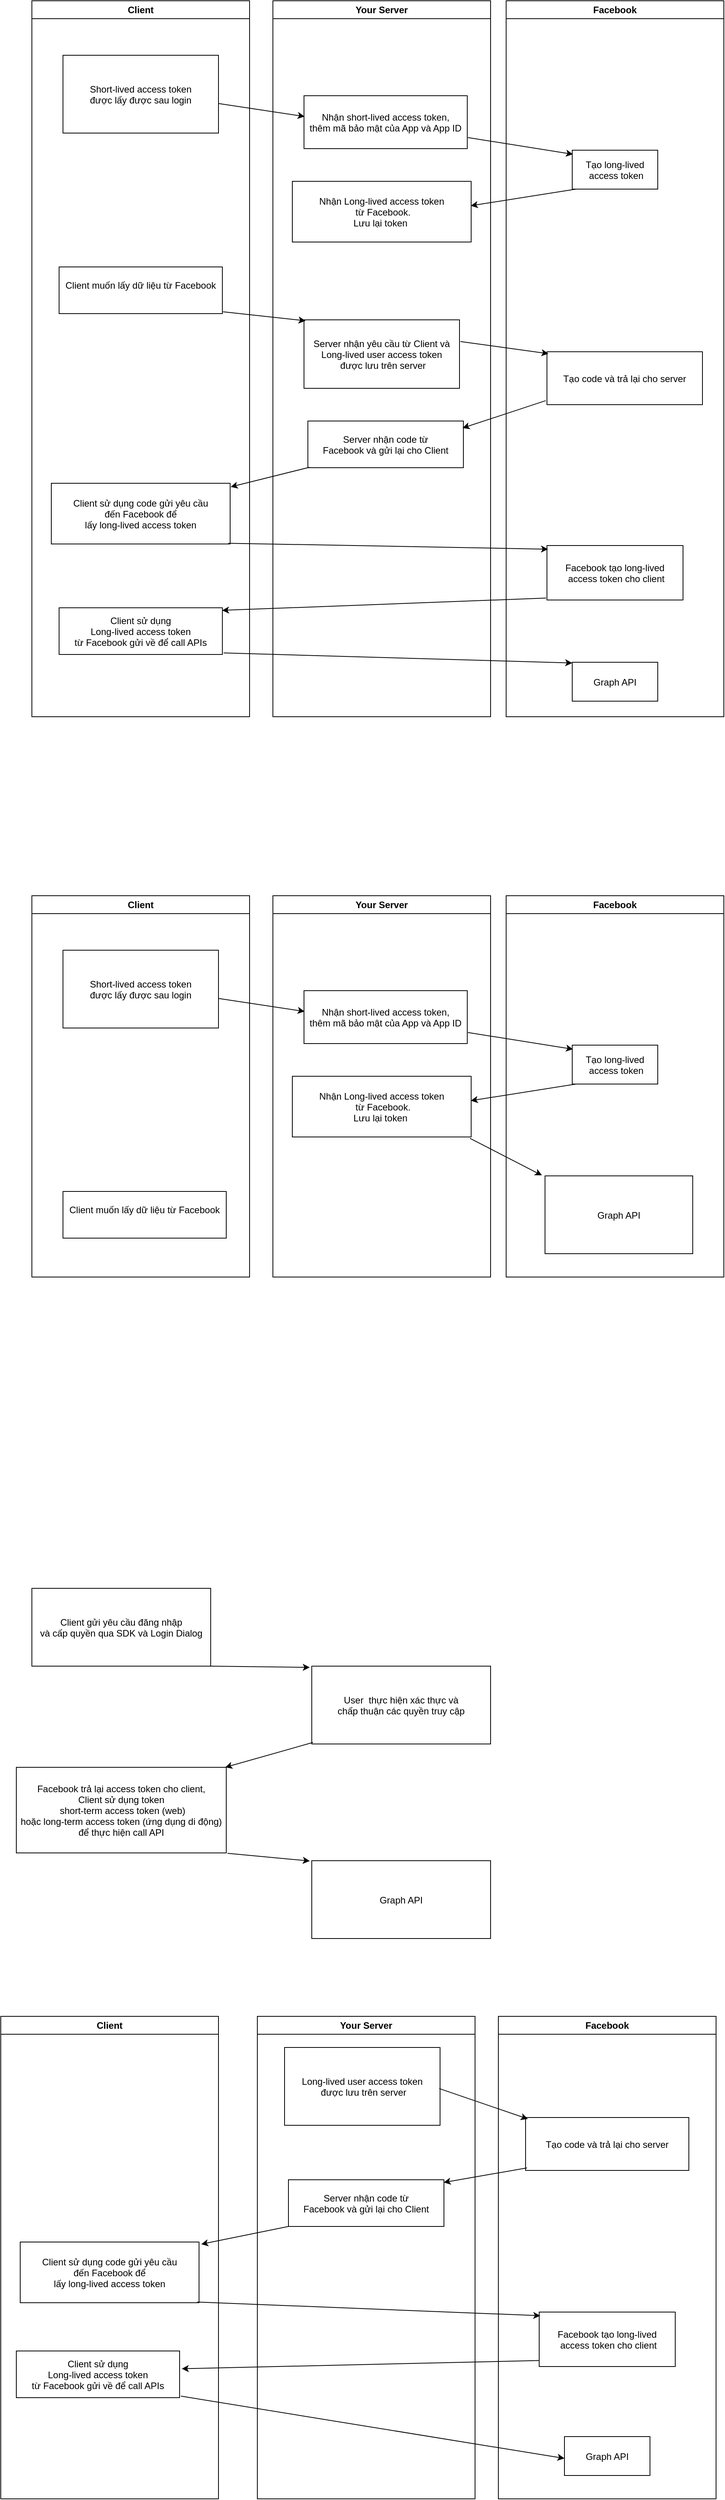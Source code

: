 <mxfile version="20.4.1" type="github">
  <diagram name="Page-1" id="e7e014a7-5840-1c2e-5031-d8a46d1fe8dd">
    <mxGraphModel dx="1896" dy="1093" grid="1" gridSize="10" guides="1" tooltips="1" connect="1" arrows="1" fold="1" page="1" pageScale="1" pageWidth="1169" pageHeight="826" background="none" math="0" shadow="0">
      <root>
        <mxCell id="0" />
        <mxCell id="1" parent="0" />
        <mxCell id="2" value="Client" style="swimlane;whiteSpace=wrap" parent="1" vertex="1">
          <mxGeometry x="130" y="170" width="280" height="920" as="geometry" />
        </mxCell>
        <mxCell id="7" value="Short-lived access token &#xa;được lấy được sau login" style="" parent="2" vertex="1">
          <mxGeometry x="40" y="70" width="200" height="100" as="geometry" />
        </mxCell>
        <mxCell id="9IyJoM5hvWDBEFWBTarM-41" value="" style="endArrow=classic;html=1;rounded=0;entryX=0.004;entryY=0.393;entryDx=0;entryDy=0;entryPerimeter=0;" edge="1" parent="2" target="15">
          <mxGeometry width="50" height="50" relative="1" as="geometry">
            <mxPoint x="240" y="132" as="sourcePoint" />
            <mxPoint x="370" y="172" as="targetPoint" />
          </mxGeometry>
        </mxCell>
        <mxCell id="16" value="Client muốn lấy dữ liệu từ Facebook&#xa;" style="" parent="2" vertex="1">
          <mxGeometry x="35" y="342" width="210" height="60" as="geometry" />
        </mxCell>
        <mxCell id="9IyJoM5hvWDBEFWBTarM-130" value="Client sử dụng code gửi yêu cầu &#xa;đến Facebook để&#xa; lấy long-lived access token " style="" vertex="1" parent="2">
          <mxGeometry x="25" y="620" width="230" height="78" as="geometry" />
        </mxCell>
        <mxCell id="9IyJoM5hvWDBEFWBTarM-129" value="Client sử dụng &#xa;Long-lived access token&#xa; từ Facebook gửi về để call APIs " style="" vertex="1" parent="2">
          <mxGeometry x="35" y="780" width="210" height="60" as="geometry" />
        </mxCell>
        <mxCell id="3" value="Your Server" style="swimlane;whiteSpace=wrap" parent="1" vertex="1">
          <mxGeometry x="440" y="170" width="280" height="920" as="geometry" />
        </mxCell>
        <mxCell id="15" value="Nhận short-lived access token, &#xa;thêm mã bảo mật của App và App ID" style="" parent="3" vertex="1">
          <mxGeometry x="40" y="122" width="210" height="68" as="geometry" />
        </mxCell>
        <mxCell id="18" value="Nhận Long-lived access token&#xa; từ Facebook.&#xa;Lưu lại token " style="" parent="3" vertex="1">
          <mxGeometry x="25" y="232" width="230" height="78" as="geometry" />
        </mxCell>
        <mxCell id="9IyJoM5hvWDBEFWBTarM-121" value="Server nhận yêu cầu từ Client và&#xa;Long-lived user access token&#xa; được lưu trên server" style="" vertex="1" parent="3">
          <mxGeometry x="40" y="410" width="200" height="88" as="geometry" />
        </mxCell>
        <mxCell id="9IyJoM5hvWDBEFWBTarM-128" value="Server nhận code từ &#xa;Facebook và gửi lại cho Client" style="" vertex="1" parent="3">
          <mxGeometry x="45" y="540" width="200" height="60" as="geometry" />
        </mxCell>
        <mxCell id="4" value="Facebook" style="swimlane;whiteSpace=wrap" parent="1" vertex="1">
          <mxGeometry x="740" y="170" width="280" height="920" as="geometry" />
        </mxCell>
        <mxCell id="30" value="Tạo long-lived&#xa; access token" style="" parent="4" vertex="1">
          <mxGeometry x="85" y="192" width="110" height="50" as="geometry" />
        </mxCell>
        <mxCell id="9IyJoM5hvWDBEFWBTarM-126" value="Tạo code và trả lại cho server" style="" vertex="1" parent="4">
          <mxGeometry x="52.5" y="451" width="200" height="68" as="geometry" />
        </mxCell>
        <mxCell id="9IyJoM5hvWDBEFWBTarM-131" value="Facebook tạo long-lived&#xa; access token cho client" style="" vertex="1" parent="4">
          <mxGeometry x="52.5" y="700" width="175" height="70" as="geometry" />
        </mxCell>
        <mxCell id="9IyJoM5hvWDBEFWBTarM-137" value="Graph API" style="" vertex="1" parent="4">
          <mxGeometry x="85" y="850" width="110" height="50" as="geometry" />
        </mxCell>
        <mxCell id="9IyJoM5hvWDBEFWBTarM-45" value="" style="endArrow=classic;html=1;rounded=0;exitX=0.045;exitY=1;exitDx=0;exitDy=0;exitPerimeter=0;entryX=0.998;entryY=0.402;entryDx=0;entryDy=0;entryPerimeter=0;" edge="1" parent="1" source="30" target="18">
          <mxGeometry width="50" height="50" relative="1" as="geometry">
            <mxPoint x="690.0" y="340" as="sourcePoint" />
            <mxPoint x="700" y="390" as="targetPoint" />
          </mxGeometry>
        </mxCell>
        <mxCell id="9IyJoM5hvWDBEFWBTarM-49" value="Client" style="swimlane;whiteSpace=wrap" vertex="1" parent="1">
          <mxGeometry x="90" y="2760" width="280" height="620" as="geometry" />
        </mxCell>
        <mxCell id="9IyJoM5hvWDBEFWBTarM-52" value="Client sử dụng &#xa;Long-lived access token&#xa; từ Facebook gửi về để call APIs " style="" vertex="1" parent="9IyJoM5hvWDBEFWBTarM-49">
          <mxGeometry x="20" y="430" width="210" height="60" as="geometry" />
        </mxCell>
        <mxCell id="9IyJoM5hvWDBEFWBTarM-55" value="Client sử dụng code gửi yêu cầu &#xa;đến Facebook để&#xa; lấy long-lived access token " style="" vertex="1" parent="9IyJoM5hvWDBEFWBTarM-49">
          <mxGeometry x="25" y="290" width="230" height="78" as="geometry" />
        </mxCell>
        <mxCell id="9IyJoM5hvWDBEFWBTarM-53" value="Your Server" style="swimlane;whiteSpace=wrap" vertex="1" parent="1">
          <mxGeometry x="420" y="2760" width="280" height="620" as="geometry" />
        </mxCell>
        <mxCell id="9IyJoM5hvWDBEFWBTarM-50" value="Long-lived user access token&#xa; được lưu trên server" style="" vertex="1" parent="9IyJoM5hvWDBEFWBTarM-53">
          <mxGeometry x="35" y="40" width="200" height="100" as="geometry" />
        </mxCell>
        <mxCell id="9IyJoM5hvWDBEFWBTarM-58" value="Server nhận code từ &#xa;Facebook và gửi lại cho Client" style="" vertex="1" parent="9IyJoM5hvWDBEFWBTarM-53">
          <mxGeometry x="40" y="210" width="200" height="60" as="geometry" />
        </mxCell>
        <mxCell id="9IyJoM5hvWDBEFWBTarM-57" value="Facebook" style="swimlane;whiteSpace=wrap" vertex="1" parent="1">
          <mxGeometry x="730" y="2760" width="280" height="620" as="geometry" />
        </mxCell>
        <mxCell id="9IyJoM5hvWDBEFWBTarM-59" value="Facebook tạo long-lived&#xa; access token cho client" style="" vertex="1" parent="9IyJoM5hvWDBEFWBTarM-57">
          <mxGeometry x="52.5" y="380" width="175" height="70" as="geometry" />
        </mxCell>
        <mxCell id="9IyJoM5hvWDBEFWBTarM-54" value="Tạo code và trả lại cho server" style="" vertex="1" parent="9IyJoM5hvWDBEFWBTarM-57">
          <mxGeometry x="35" y="130" width="210" height="68" as="geometry" />
        </mxCell>
        <mxCell id="9IyJoM5hvWDBEFWBTarM-64" value="Graph API" style="" vertex="1" parent="9IyJoM5hvWDBEFWBTarM-57">
          <mxGeometry x="85" y="540" width="110" height="50" as="geometry" />
        </mxCell>
        <mxCell id="9IyJoM5hvWDBEFWBTarM-62" value="" style="endArrow=classic;html=1;rounded=0;entryX=1.013;entryY=0.38;entryDx=0;entryDy=0;entryPerimeter=0;exitX=0.001;exitY=0.89;exitDx=0;exitDy=0;exitPerimeter=0;" edge="1" parent="1" source="9IyJoM5hvWDBEFWBTarM-59" target="9IyJoM5hvWDBEFWBTarM-52">
          <mxGeometry width="50" height="50" relative="1" as="geometry">
            <mxPoint x="780" y="3200" as="sourcePoint" />
            <mxPoint x="560" y="3200" as="targetPoint" />
          </mxGeometry>
        </mxCell>
        <mxCell id="9IyJoM5hvWDBEFWBTarM-63" value="" style="endArrow=classic;html=1;rounded=0;entryX=0.008;entryY=0.067;entryDx=0;entryDy=0;entryPerimeter=0;exitX=0.99;exitY=0.988;exitDx=0;exitDy=0;exitPerimeter=0;" edge="1" parent="1" source="9IyJoM5hvWDBEFWBTarM-55" target="9IyJoM5hvWDBEFWBTarM-59">
          <mxGeometry width="50" height="50" relative="1" as="geometry">
            <mxPoint x="700.0" y="3002" as="sourcePoint" />
            <mxPoint x="846.98" y="3080.05" as="targetPoint" />
          </mxGeometry>
        </mxCell>
        <mxCell id="9IyJoM5hvWDBEFWBTarM-51" value="" style="endArrow=classic;html=1;rounded=0;exitX=0.995;exitY=0.528;exitDx=0;exitDy=0;exitPerimeter=0;entryX=0.014;entryY=0.027;entryDx=0;entryDy=0;entryPerimeter=0;" edge="1" parent="1" target="9IyJoM5hvWDBEFWBTarM-54" source="9IyJoM5hvWDBEFWBTarM-50">
          <mxGeometry width="50" height="50" relative="1" as="geometry">
            <mxPoint x="330" y="2892" as="sourcePoint" />
            <mxPoint x="800" y="2900" as="targetPoint" />
          </mxGeometry>
        </mxCell>
        <mxCell id="9IyJoM5hvWDBEFWBTarM-56" value="" style="endArrow=classic;html=1;rounded=0;entryX=0.998;entryY=0.057;entryDx=0;entryDy=0;entryPerimeter=0;exitX=0.009;exitY=0.952;exitDx=0;exitDy=0;exitPerimeter=0;" edge="1" parent="1" target="9IyJoM5hvWDBEFWBTarM-58" source="9IyJoM5hvWDBEFWBTarM-54">
          <mxGeometry width="50" height="50" relative="1" as="geometry">
            <mxPoint x="660" y="2962" as="sourcePoint" />
            <mxPoint x="760.84" y="3008.724" as="targetPoint" />
          </mxGeometry>
        </mxCell>
        <mxCell id="9IyJoM5hvWDBEFWBTarM-60" value="" style="endArrow=classic;html=1;rounded=0;entryX=1.012;entryY=0.036;entryDx=0;entryDy=0;entryPerimeter=0;" edge="1" parent="1" target="9IyJoM5hvWDBEFWBTarM-55">
          <mxGeometry width="50" height="50" relative="1" as="geometry">
            <mxPoint x="460" y="3030" as="sourcePoint" />
            <mxPoint x="670" y="3102" as="targetPoint" />
          </mxGeometry>
        </mxCell>
        <mxCell id="9IyJoM5hvWDBEFWBTarM-61" value="" style="endArrow=classic;html=1;rounded=0;entryX=0;entryY=0.561;entryDx=0;entryDy=0;entryPerimeter=0;exitX=1.008;exitY=0.967;exitDx=0;exitDy=0;exitPerimeter=0;" edge="1" parent="1" source="9IyJoM5hvWDBEFWBTarM-52" target="9IyJoM5hvWDBEFWBTarM-64">
          <mxGeometry width="50" height="50" relative="1" as="geometry">
            <mxPoint x="680.0" y="2982" as="sourcePoint" />
            <mxPoint x="826.98" y="3060.05" as="targetPoint" />
          </mxGeometry>
        </mxCell>
        <mxCell id="9IyJoM5hvWDBEFWBTarM-114" value="Client gửi yêu cầu đăng nhập &#xa;và cấp quyền qua SDK và Login Dialog" style="" vertex="1" parent="1">
          <mxGeometry x="130" y="2210" width="230" height="100" as="geometry" />
        </mxCell>
        <mxCell id="9IyJoM5hvWDBEFWBTarM-115" value="" style="endArrow=classic;html=1;rounded=0;exitX=1;exitY=1;exitDx=0;exitDy=0;exitPerimeter=0;entryX=-0.011;entryY=0.016;entryDx=0;entryDy=0;entryPerimeter=0;" edge="1" parent="1" source="9IyJoM5hvWDBEFWBTarM-114" target="9IyJoM5hvWDBEFWBTarM-116">
          <mxGeometry width="50" height="50" relative="1" as="geometry">
            <mxPoint x="400" y="1940" as="sourcePoint" />
            <mxPoint x="653.94" y="1999.036" as="targetPoint" />
          </mxGeometry>
        </mxCell>
        <mxCell id="9IyJoM5hvWDBEFWBTarM-116" value="User  thực hiện xác thực và&#xa; chấp thuận các quyền truy cập " style="" vertex="1" parent="1">
          <mxGeometry x="490" y="2310" width="230" height="100" as="geometry" />
        </mxCell>
        <mxCell id="9IyJoM5hvWDBEFWBTarM-117" value="Facebook trả lại access token cho client,&#xa;Client sử dụng token&#xa; short-term access token (web)&#xa;hoặc long-term access token (ứng dụng di động)&#xa;để thực hiện call API" style="" vertex="1" parent="1">
          <mxGeometry x="110" y="2440" width="270" height="110" as="geometry" />
        </mxCell>
        <mxCell id="9IyJoM5hvWDBEFWBTarM-118" value="" style="endArrow=classic;html=1;rounded=0;exitX=0.007;exitY=0.98;exitDx=0;exitDy=0;exitPerimeter=0;entryX=0.995;entryY=0;entryDx=0;entryDy=0;entryPerimeter=0;" edge="1" parent="1" source="9IyJoM5hvWDBEFWBTarM-116" target="9IyJoM5hvWDBEFWBTarM-117">
          <mxGeometry width="50" height="50" relative="1" as="geometry">
            <mxPoint x="410" y="1950" as="sourcePoint" />
            <mxPoint x="538.47" y="1991.6" as="targetPoint" />
          </mxGeometry>
        </mxCell>
        <mxCell id="9IyJoM5hvWDBEFWBTarM-119" value="Graph API" style="" vertex="1" parent="1">
          <mxGeometry x="490" y="2560" width="230" height="100" as="geometry" />
        </mxCell>
        <mxCell id="9IyJoM5hvWDBEFWBTarM-120" value="" style="endArrow=classic;html=1;rounded=0;exitX=1.006;exitY=1.004;exitDx=0;exitDy=0;exitPerimeter=0;entryX=-0.011;entryY=0.004;entryDx=0;entryDy=0;entryPerimeter=0;" edge="1" parent="1" source="9IyJoM5hvWDBEFWBTarM-117" target="9IyJoM5hvWDBEFWBTarM-119">
          <mxGeometry width="50" height="50" relative="1" as="geometry">
            <mxPoint x="531.61" y="2088" as="sourcePoint" />
            <mxPoint x="458.65" y="2130" as="targetPoint" />
          </mxGeometry>
        </mxCell>
        <mxCell id="9IyJoM5hvWDBEFWBTarM-125" value="" style="endArrow=classic;html=1;rounded=0;exitX=1.004;exitY=0.96;exitDx=0;exitDy=0;exitPerimeter=0;entryX=0.01;entryY=0.014;entryDx=0;entryDy=0;entryPerimeter=0;" edge="1" parent="1" source="16" target="9IyJoM5hvWDBEFWBTarM-121">
          <mxGeometry width="50" height="50" relative="1" as="geometry">
            <mxPoint x="839.95" y="423" as="sourcePoint" />
            <mxPoint x="707.76" y="472.808" as="targetPoint" />
          </mxGeometry>
        </mxCell>
        <mxCell id="9IyJoM5hvWDBEFWBTarM-127" value="" style="endArrow=classic;html=1;rounded=0;exitX=1.006;exitY=0.317;exitDx=0;exitDy=0;exitPerimeter=0;entryX=0.01;entryY=0.036;entryDx=0;entryDy=0;entryPerimeter=0;" edge="1" parent="1" source="9IyJoM5hvWDBEFWBTarM-121" target="9IyJoM5hvWDBEFWBTarM-126">
          <mxGeometry width="50" height="50" relative="1" as="geometry">
            <mxPoint x="380.84" y="677.6" as="sourcePoint" />
            <mxPoint x="497.0" y="721.4" as="targetPoint" />
          </mxGeometry>
        </mxCell>
        <mxCell id="9IyJoM5hvWDBEFWBTarM-132" value="" style="endArrow=classic;html=1;rounded=0;entryX=0.998;entryY=0.055;entryDx=0;entryDy=0;entryPerimeter=0;exitX=-0.007;exitY=0.965;exitDx=0;exitDy=0;exitPerimeter=0;" edge="1" parent="1" source="9IyJoM5hvWDBEFWBTarM-131" target="9IyJoM5hvWDBEFWBTarM-129">
          <mxGeometry width="50" height="50" relative="1" as="geometry">
            <mxPoint x="826.25" y="1200" as="sourcePoint" />
            <mxPoint x="606.25" y="1200" as="targetPoint" />
          </mxGeometry>
        </mxCell>
        <mxCell id="9IyJoM5hvWDBEFWBTarM-133" value="" style="endArrow=classic;html=1;rounded=0;entryX=0.008;entryY=0.067;entryDx=0;entryDy=0;entryPerimeter=0;exitX=0.99;exitY=0.988;exitDx=0;exitDy=0;exitPerimeter=0;" edge="1" parent="1" source="9IyJoM5hvWDBEFWBTarM-130" target="9IyJoM5hvWDBEFWBTarM-131">
          <mxGeometry width="50" height="50" relative="1" as="geometry">
            <mxPoint x="746.25" y="1002" as="sourcePoint" />
            <mxPoint x="893.23" y="1080.05" as="targetPoint" />
          </mxGeometry>
        </mxCell>
        <mxCell id="9IyJoM5hvWDBEFWBTarM-134" value="" style="endArrow=classic;html=1;rounded=0;entryX=0;entryY=0.018;entryDx=0;entryDy=0;entryPerimeter=0;exitX=1.008;exitY=0.967;exitDx=0;exitDy=0;exitPerimeter=0;" edge="1" parent="1" source="9IyJoM5hvWDBEFWBTarM-129" target="9IyJoM5hvWDBEFWBTarM-137">
          <mxGeometry width="50" height="50" relative="1" as="geometry">
            <mxPoint x="726.25" y="982" as="sourcePoint" />
            <mxPoint x="861.25" y="1328.05" as="targetPoint" />
          </mxGeometry>
        </mxCell>
        <mxCell id="9IyJoM5hvWDBEFWBTarM-135" value="" style="endArrow=classic;html=1;rounded=0;entryX=0.995;entryY=0.15;entryDx=0;entryDy=0;entryPerimeter=0;exitX=-0.008;exitY=0.924;exitDx=0;exitDy=0;exitPerimeter=0;" edge="1" parent="1" source="9IyJoM5hvWDBEFWBTarM-126" target="9IyJoM5hvWDBEFWBTarM-128">
          <mxGeometry width="50" height="50" relative="1" as="geometry">
            <mxPoint x="800" y="970" as="sourcePoint" />
            <mxPoint x="788.4" y="828.088" as="targetPoint" />
          </mxGeometry>
        </mxCell>
        <mxCell id="9IyJoM5hvWDBEFWBTarM-136" value="" style="endArrow=classic;html=1;rounded=0;entryX=1.003;entryY=0.06;entryDx=0;entryDy=0;entryPerimeter=0;exitX=0.01;exitY=0.991;exitDx=0;exitDy=0;exitPerimeter=0;" edge="1" parent="1" source="9IyJoM5hvWDBEFWBTarM-128" target="9IyJoM5hvWDBEFWBTarM-130">
          <mxGeometry width="50" height="50" relative="1" as="geometry">
            <mxPoint x="788.4" y="872.832" as="sourcePoint" />
            <mxPoint x="694" y="909.0" as="targetPoint" />
          </mxGeometry>
        </mxCell>
        <mxCell id="9IyJoM5hvWDBEFWBTarM-43" value="" style="endArrow=classic;html=1;rounded=0;entryX=0.009;entryY=0.104;entryDx=0;entryDy=0;entryPerimeter=0;exitX=1.004;exitY=0.791;exitDx=0;exitDy=0;exitPerimeter=0;" edge="1" parent="1" source="15" target="30">
          <mxGeometry width="50" height="50" relative="1" as="geometry">
            <mxPoint x="680" y="330" as="sourcePoint" />
            <mxPoint x="780.84" y="376.724" as="targetPoint" />
          </mxGeometry>
        </mxCell>
        <mxCell id="9IyJoM5hvWDBEFWBTarM-163" value="Client" style="swimlane;whiteSpace=wrap" vertex="1" parent="1">
          <mxGeometry x="130" y="1320" width="280" height="490" as="geometry" />
        </mxCell>
        <mxCell id="9IyJoM5hvWDBEFWBTarM-164" value="Short-lived access token &#xa;được lấy được sau login" style="" vertex="1" parent="9IyJoM5hvWDBEFWBTarM-163">
          <mxGeometry x="40" y="70" width="200" height="100" as="geometry" />
        </mxCell>
        <mxCell id="9IyJoM5hvWDBEFWBTarM-165" value="" style="endArrow=classic;html=1;rounded=0;entryX=0.004;entryY=0.393;entryDx=0;entryDy=0;entryPerimeter=0;" edge="1" parent="9IyJoM5hvWDBEFWBTarM-163" target="9IyJoM5hvWDBEFWBTarM-170">
          <mxGeometry width="50" height="50" relative="1" as="geometry">
            <mxPoint x="240" y="132" as="sourcePoint" />
            <mxPoint x="370" y="172" as="targetPoint" />
          </mxGeometry>
        </mxCell>
        <mxCell id="9IyJoM5hvWDBEFWBTarM-166" value="Client muốn lấy dữ liệu từ Facebook&#xa;" style="" vertex="1" parent="9IyJoM5hvWDBEFWBTarM-163">
          <mxGeometry x="40" y="380" width="210" height="60" as="geometry" />
        </mxCell>
        <mxCell id="9IyJoM5hvWDBEFWBTarM-169" value="Your Server" style="swimlane;whiteSpace=wrap" vertex="1" parent="1">
          <mxGeometry x="440" y="1320" width="280" height="490" as="geometry" />
        </mxCell>
        <mxCell id="9IyJoM5hvWDBEFWBTarM-170" value="Nhận short-lived access token, &#xa;thêm mã bảo mật của App và App ID" style="" vertex="1" parent="9IyJoM5hvWDBEFWBTarM-169">
          <mxGeometry x="40" y="122" width="210" height="68" as="geometry" />
        </mxCell>
        <mxCell id="9IyJoM5hvWDBEFWBTarM-171" value="Nhận Long-lived access token&#xa; từ Facebook.&#xa;Lưu lại token " style="" vertex="1" parent="9IyJoM5hvWDBEFWBTarM-169">
          <mxGeometry x="25" y="232" width="230" height="78" as="geometry" />
        </mxCell>
        <mxCell id="9IyJoM5hvWDBEFWBTarM-174" value="Facebook" style="swimlane;whiteSpace=wrap" vertex="1" parent="1">
          <mxGeometry x="740" y="1320" width="280" height="490" as="geometry" />
        </mxCell>
        <mxCell id="9IyJoM5hvWDBEFWBTarM-175" value="Tạo long-lived&#xa; access token" style="" vertex="1" parent="9IyJoM5hvWDBEFWBTarM-174">
          <mxGeometry x="85" y="192" width="110" height="50" as="geometry" />
        </mxCell>
        <mxCell id="9IyJoM5hvWDBEFWBTarM-178" value="Graph API" style="" vertex="1" parent="9IyJoM5hvWDBEFWBTarM-174">
          <mxGeometry x="50" y="360" width="190" height="100" as="geometry" />
        </mxCell>
        <mxCell id="9IyJoM5hvWDBEFWBTarM-179" value="" style="endArrow=classic;html=1;rounded=0;exitX=0.045;exitY=1;exitDx=0;exitDy=0;exitPerimeter=0;entryX=0.998;entryY=0.402;entryDx=0;entryDy=0;entryPerimeter=0;" edge="1" parent="1" source="9IyJoM5hvWDBEFWBTarM-175" target="9IyJoM5hvWDBEFWBTarM-171">
          <mxGeometry width="50" height="50" relative="1" as="geometry">
            <mxPoint x="690.0" y="1490" as="sourcePoint" />
            <mxPoint x="700" y="1540" as="targetPoint" />
          </mxGeometry>
        </mxCell>
        <mxCell id="9IyJoM5hvWDBEFWBTarM-181" value="" style="endArrow=classic;html=1;rounded=0;exitX=0.993;exitY=1.021;exitDx=0;exitDy=0;exitPerimeter=0;entryX=-0.021;entryY=-0.007;entryDx=0;entryDy=0;entryPerimeter=0;" edge="1" parent="1" source="9IyJoM5hvWDBEFWBTarM-171" target="9IyJoM5hvWDBEFWBTarM-178">
          <mxGeometry width="50" height="50" relative="1" as="geometry">
            <mxPoint x="681.2" y="1757.896" as="sourcePoint" />
            <mxPoint x="782" y="1662.448" as="targetPoint" />
          </mxGeometry>
        </mxCell>
        <mxCell id="9IyJoM5hvWDBEFWBTarM-187" value="" style="endArrow=classic;html=1;rounded=0;entryX=0.009;entryY=0.104;entryDx=0;entryDy=0;entryPerimeter=0;exitX=1.004;exitY=0.791;exitDx=0;exitDy=0;exitPerimeter=0;" edge="1" parent="1" source="9IyJoM5hvWDBEFWBTarM-170" target="9IyJoM5hvWDBEFWBTarM-175">
          <mxGeometry width="50" height="50" relative="1" as="geometry">
            <mxPoint x="680" y="1480" as="sourcePoint" />
            <mxPoint x="780.84" y="1526.724" as="targetPoint" />
          </mxGeometry>
        </mxCell>
      </root>
    </mxGraphModel>
  </diagram>
</mxfile>
